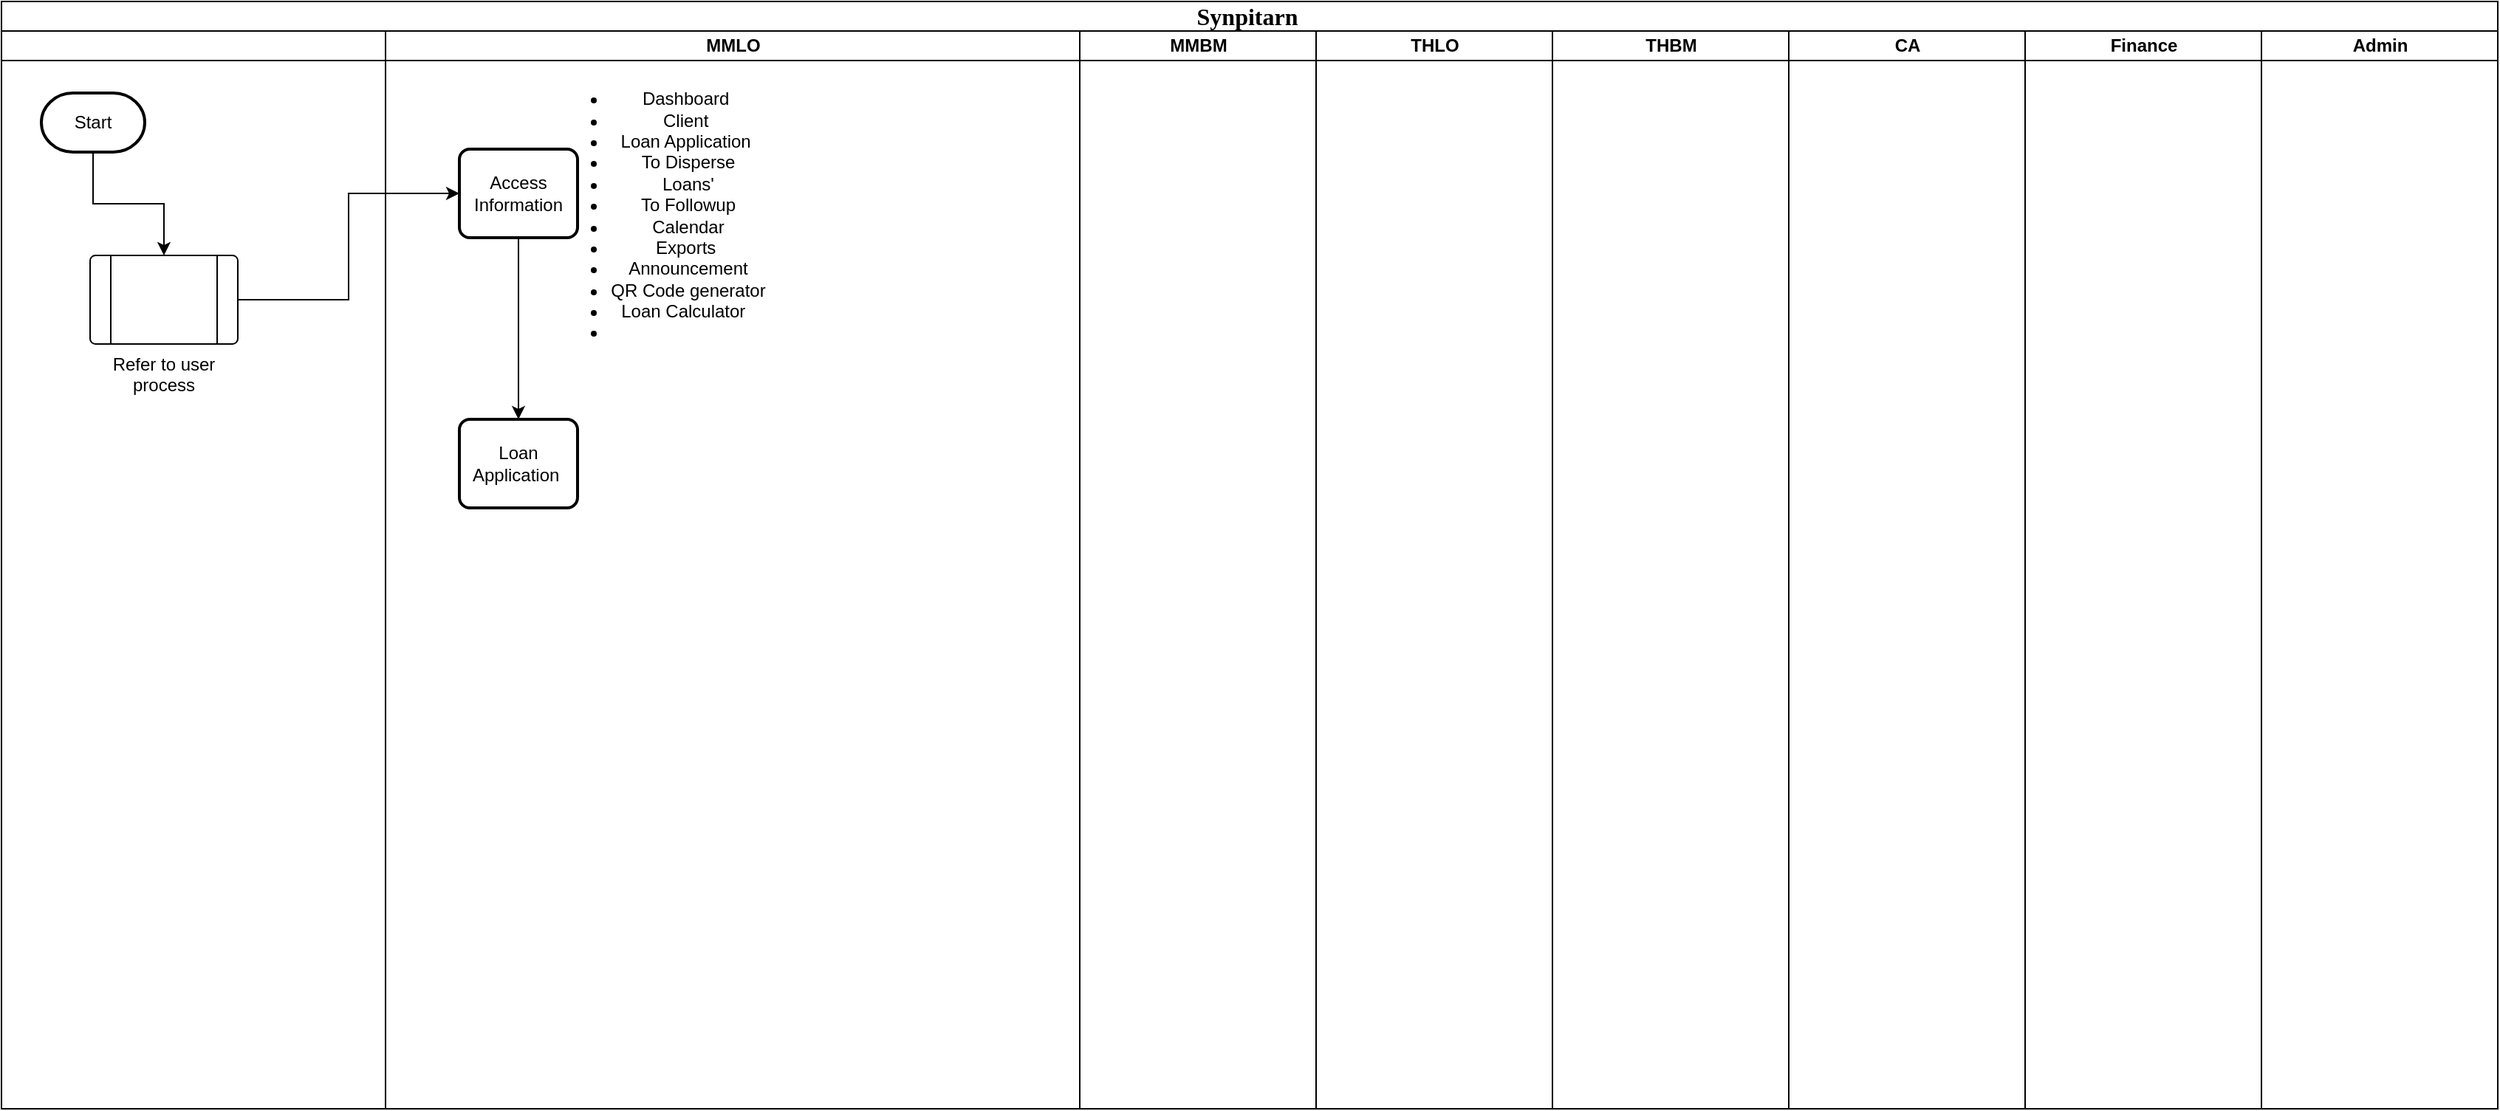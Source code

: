 <mxfile version="24.3.0" type="github" pages="2">
  <diagram name="Overall Process" id="74e2e168-ea6b-b213-b513-2b3c1d86103e">
    <mxGraphModel dx="1674" dy="996" grid="1" gridSize="10" guides="1" tooltips="1" connect="1" arrows="1" fold="1" page="1" pageScale="1" pageWidth="1100" pageHeight="850" background="none" math="0" shadow="0">
      <root>
        <mxCell id="0" />
        <mxCell id="1" parent="0" />
        <mxCell id="77e6c97f196da883-1" value="&lt;font style=&quot;font-size: 16px;&quot;&gt;Synpitarn&amp;nbsp;&lt;/font&gt;" style="swimlane;html=1;childLayout=stackLayout;startSize=20;rounded=0;shadow=0;labelBackgroundColor=none;strokeWidth=1;fontFamily=Verdana;fontSize=8;align=center;" parent="1" vertex="1">
          <mxGeometry x="70" y="40" width="1690" height="750" as="geometry" />
        </mxCell>
        <mxCell id="77e6c97f196da883-2" value="User&amp;nbsp;" style="swimlane;html=1;startSize=20;" parent="77e6c97f196da883-1" vertex="1">
          <mxGeometry y="20" width="730" height="730" as="geometry" />
        </mxCell>
        <mxCell id="YnnHSIq8bNYdfPUVQUDQ-1" value="" style="edgeStyle=orthogonalEdgeStyle;rounded=0;orthogonalLoop=1;jettySize=auto;html=1;" edge="1" parent="77e6c97f196da883-2" source="tUr85hEMFKCuGGwMT5DE-1" target="tUr85hEMFKCuGGwMT5DE-4">
          <mxGeometry relative="1" as="geometry" />
        </mxCell>
        <mxCell id="tUr85hEMFKCuGGwMT5DE-1" value="Start" style="strokeWidth=2;html=1;shape=mxgraph.flowchart.terminator;whiteSpace=wrap;" vertex="1" parent="77e6c97f196da883-2">
          <mxGeometry x="27" y="42" width="70" height="40" as="geometry" />
        </mxCell>
        <mxCell id="QHjLMfbULfTjAOVSKAQn-9" style="edgeStyle=orthogonalEdgeStyle;rounded=0;orthogonalLoop=1;jettySize=auto;html=1;exitX=1;exitY=0.5;exitDx=0;exitDy=0;entryX=0;entryY=0.5;entryDx=0;entryDy=0;" edge="1" parent="77e6c97f196da883-2" source="tUr85hEMFKCuGGwMT5DE-4" target="QHjLMfbULfTjAOVSKAQn-3">
          <mxGeometry relative="1" as="geometry" />
        </mxCell>
        <mxCell id="tUr85hEMFKCuGGwMT5DE-4" value="Refer to user process" style="verticalLabelPosition=bottom;verticalAlign=top;html=1;shape=process;whiteSpace=wrap;rounded=1;size=0.14;arcSize=6;" vertex="1" parent="77e6c97f196da883-2">
          <mxGeometry x="60" y="152" width="100" height="60" as="geometry" />
        </mxCell>
        <mxCell id="77e6c97f196da883-3" value="MMLO" style="swimlane;html=1;startSize=20;" parent="77e6c97f196da883-2" vertex="1">
          <mxGeometry x="260" width="470" height="730" as="geometry" />
        </mxCell>
        <mxCell id="QHjLMfbULfTjAOVSKAQn-8" value="" style="edgeStyle=orthogonalEdgeStyle;rounded=0;orthogonalLoop=1;jettySize=auto;html=1;" edge="1" parent="77e6c97f196da883-3" source="QHjLMfbULfTjAOVSKAQn-3" target="QHjLMfbULfTjAOVSKAQn-5">
          <mxGeometry relative="1" as="geometry" />
        </mxCell>
        <mxCell id="QHjLMfbULfTjAOVSKAQn-3" value="Access Information" style="rounded=1;whiteSpace=wrap;html=1;absoluteArcSize=1;arcSize=14;strokeWidth=2;" vertex="1" parent="77e6c97f196da883-3">
          <mxGeometry x="50" y="80" width="80" height="60" as="geometry" />
        </mxCell>
        <mxCell id="QHjLMfbULfTjAOVSKAQn-4" value="&lt;ul&gt;&lt;li&gt;Dashboard&amp;nbsp;&lt;/li&gt;&lt;li&gt;Client&amp;nbsp;&lt;/li&gt;&lt;li&gt;Loan Application&amp;nbsp;&lt;/li&gt;&lt;li&gt;To Disperse&lt;/li&gt;&lt;li&gt;Loans&#39;&lt;/li&gt;&lt;li&gt;To Followup&lt;/li&gt;&lt;li&gt;Calendar&lt;/li&gt;&lt;li&gt;Exports&amp;nbsp;&lt;/li&gt;&lt;li&gt;Announcement&lt;/li&gt;&lt;li&gt;QR Code generator&lt;/li&gt;&lt;li&gt;Loan Calculator&amp;nbsp;&amp;nbsp;&lt;/li&gt;&lt;li&gt;&lt;br&gt;&lt;/li&gt;&lt;/ul&gt;" style="text;html=1;align=center;verticalAlign=middle;whiteSpace=wrap;rounded=0;" vertex="1" parent="77e6c97f196da883-3">
          <mxGeometry x="100" y="30" width="170" height="190" as="geometry" />
        </mxCell>
        <mxCell id="QHjLMfbULfTjAOVSKAQn-5" value="Loan Application&amp;nbsp;" style="rounded=1;whiteSpace=wrap;html=1;absoluteArcSize=1;arcSize=14;strokeWidth=2;" vertex="1" parent="77e6c97f196da883-3">
          <mxGeometry x="50" y="263" width="80" height="60" as="geometry" />
        </mxCell>
        <mxCell id="77e6c97f196da883-4" value="MMBM" style="swimlane;html=1;startSize=20;" parent="77e6c97f196da883-1" vertex="1">
          <mxGeometry x="730" y="20" width="160" height="730" as="geometry" />
        </mxCell>
        <mxCell id="77e6c97f196da883-5" value="THLO" style="swimlane;html=1;startSize=20;" parent="77e6c97f196da883-1" vertex="1">
          <mxGeometry x="890" y="20" width="160" height="730" as="geometry" />
        </mxCell>
        <mxCell id="77e6c97f196da883-6" value="THBM" style="swimlane;html=1;startSize=20;" parent="77e6c97f196da883-1" vertex="1">
          <mxGeometry x="1050" y="20" width="160" height="730" as="geometry" />
        </mxCell>
        <mxCell id="77e6c97f196da883-7" value="CA" style="swimlane;html=1;startSize=20;" parent="77e6c97f196da883-1" vertex="1">
          <mxGeometry x="1210" y="20" width="160" height="730" as="geometry" />
        </mxCell>
        <mxCell id="4AkkNEqawFSK_mSxzfoR-1" value="Finance" style="swimlane;html=1;startSize=20;" vertex="1" parent="77e6c97f196da883-1">
          <mxGeometry x="1370" y="20" width="160" height="730" as="geometry" />
        </mxCell>
        <mxCell id="4AkkNEqawFSK_mSxzfoR-2" value="Admin" style="swimlane;html=1;startSize=20;" vertex="1" parent="77e6c97f196da883-1">
          <mxGeometry x="1530" y="20" width="160" height="730" as="geometry" />
        </mxCell>
      </root>
    </mxGraphModel>
  </diagram>
  <diagram id="MRnsmGr_uGoNZLXC49wW" name="User ">
    <mxGraphModel dx="1674" dy="996" grid="1" gridSize="10" guides="1" tooltips="1" connect="1" arrows="1" fold="1" page="1" pageScale="1" pageWidth="1169" pageHeight="827" math="0" shadow="0">
      <root>
        <mxCell id="0" />
        <mxCell id="1" parent="0" />
        <mxCell id="__-fWpZtqvuCTr2X6f25-3" value="User&amp;nbsp;" style="swimlane;whiteSpace=wrap;html=1;" vertex="1" parent="1">
          <mxGeometry x="230" y="20" width="800" height="558" as="geometry" />
        </mxCell>
        <mxCell id="__-fWpZtqvuCTr2X6f25-15" value="" style="edgeStyle=orthogonalEdgeStyle;rounded=0;orthogonalLoop=1;jettySize=auto;html=1;" edge="1" parent="__-fWpZtqvuCTr2X6f25-3" source="__-fWpZtqvuCTr2X6f25-1" target="__-fWpZtqvuCTr2X6f25-14">
          <mxGeometry relative="1" as="geometry" />
        </mxCell>
        <mxCell id="__-fWpZtqvuCTr2X6f25-1" value="Open account&amp;nbsp;" style="rounded=0;whiteSpace=wrap;html=1;" vertex="1" parent="__-fWpZtqvuCTr2X6f25-3">
          <mxGeometry x="312" y="189" width="120" height="60" as="geometry" />
        </mxCell>
        <mxCell id="__-fWpZtqvuCTr2X6f25-2" value="Log In Account" style="rounded=0;whiteSpace=wrap;html=1;" vertex="1" parent="__-fWpZtqvuCTr2X6f25-3">
          <mxGeometry x="472" y="70" width="120" height="60" as="geometry" />
        </mxCell>
        <mxCell id="__-fWpZtqvuCTr2X6f25-8" value="" style="edgeStyle=orthogonalEdgeStyle;rounded=0;orthogonalLoop=1;jettySize=auto;html=1;" edge="1" parent="__-fWpZtqvuCTr2X6f25-3" target="__-fWpZtqvuCTr2X6f25-6">
          <mxGeometry relative="1" as="geometry">
            <mxPoint x="110" y="100" as="sourcePoint" />
          </mxGeometry>
        </mxCell>
        <mxCell id="__-fWpZtqvuCTr2X6f25-10" value="" style="edgeStyle=orthogonalEdgeStyle;rounded=0;orthogonalLoop=1;jettySize=auto;html=1;" edge="1" parent="__-fWpZtqvuCTr2X6f25-3" source="__-fWpZtqvuCTr2X6f25-6" target="__-fWpZtqvuCTr2X6f25-9">
          <mxGeometry relative="1" as="geometry" />
        </mxCell>
        <mxCell id="__-fWpZtqvuCTr2X6f25-6" value="Access Information&amp;nbsp;" style="rounded=0;whiteSpace=wrap;html=1;" vertex="1" parent="__-fWpZtqvuCTr2X6f25-3">
          <mxGeometry x="156" y="70" width="120" height="60" as="geometry" />
        </mxCell>
        <mxCell id="__-fWpZtqvuCTr2X6f25-11" value="Yes" style="edgeStyle=orthogonalEdgeStyle;rounded=0;orthogonalLoop=1;jettySize=auto;html=1;" edge="1" parent="__-fWpZtqvuCTr2X6f25-3" source="__-fWpZtqvuCTr2X6f25-9" target="__-fWpZtqvuCTr2X6f25-2">
          <mxGeometry relative="1" as="geometry" />
        </mxCell>
        <mxCell id="__-fWpZtqvuCTr2X6f25-13" value="No" style="edgeStyle=orthogonalEdgeStyle;rounded=0;orthogonalLoop=1;jettySize=auto;html=1;" edge="1" parent="__-fWpZtqvuCTr2X6f25-3" source="__-fWpZtqvuCTr2X6f25-9" target="__-fWpZtqvuCTr2X6f25-1">
          <mxGeometry relative="1" as="geometry" />
        </mxCell>
        <mxCell id="__-fWpZtqvuCTr2X6f25-9" value="Have account?" style="rhombus;whiteSpace=wrap;html=1;" vertex="1" parent="__-fWpZtqvuCTr2X6f25-3">
          <mxGeometry x="332" y="60" width="80" height="80" as="geometry" />
        </mxCell>
        <mxCell id="__-fWpZtqvuCTr2X6f25-14" value="Filled Information and apply loan" style="rounded=0;whiteSpace=wrap;html=1;" vertex="1" parent="__-fWpZtqvuCTr2X6f25-3">
          <mxGeometry x="312" y="284" width="120" height="66" as="geometry" />
        </mxCell>
        <mxCell id="__-fWpZtqvuCTr2X6f25-16" value="&lt;ul&gt;&lt;li&gt;Ph number&lt;/li&gt;&lt;li&gt;Passcode&lt;/li&gt;&lt;/ul&gt;" style="text;html=1;align=center;verticalAlign=middle;resizable=0;points=[];autosize=1;strokeColor=none;fillColor=none;" vertex="1" parent="__-fWpZtqvuCTr2X6f25-3">
          <mxGeometry x="560" y="50" width="120" height="70" as="geometry" />
        </mxCell>
        <mxCell id="__-fWpZtqvuCTr2X6f25-17" value="Start" style="strokeWidth=2;html=1;shape=mxgraph.flowchart.terminator;whiteSpace=wrap;" vertex="1" parent="__-fWpZtqvuCTr2X6f25-3">
          <mxGeometry x="20" y="70" width="100" height="60" as="geometry" />
        </mxCell>
        <mxCell id="__-fWpZtqvuCTr2X6f25-18" value="End" style="strokeWidth=2;html=1;shape=mxgraph.flowchart.terminator;whiteSpace=wrap;" vertex="1" parent="__-fWpZtqvuCTr2X6f25-3">
          <mxGeometry x="492" y="357" width="100" height="60" as="geometry" />
        </mxCell>
        <mxCell id="__-fWpZtqvuCTr2X6f25-21" style="edgeStyle=orthogonalEdgeStyle;rounded=0;orthogonalLoop=1;jettySize=auto;html=1;entryX=0.393;entryY=0.021;entryDx=0;entryDy=0;entryPerimeter=0;" edge="1" parent="__-fWpZtqvuCTr2X6f25-3" source="__-fWpZtqvuCTr2X6f25-2" target="__-fWpZtqvuCTr2X6f25-18">
          <mxGeometry relative="1" as="geometry" />
        </mxCell>
        <mxCell id="__-fWpZtqvuCTr2X6f25-23" style="edgeStyle=orthogonalEdgeStyle;rounded=0;orthogonalLoop=1;jettySize=auto;html=1;entryX=0;entryY=0.5;entryDx=0;entryDy=0;entryPerimeter=0;exitX=0.5;exitY=1;exitDx=0;exitDy=0;" edge="1" parent="__-fWpZtqvuCTr2X6f25-3" source="__-fWpZtqvuCTr2X6f25-14" target="__-fWpZtqvuCTr2X6f25-18">
          <mxGeometry relative="1" as="geometry" />
        </mxCell>
        <mxCell id="__-fWpZtqvuCTr2X6f25-24" value="&lt;ul&gt;&lt;li&gt;Ph number&lt;/li&gt;&lt;/ul&gt;" style="text;html=1;align=center;verticalAlign=middle;resizable=0;points=[];autosize=1;strokeColor=none;fillColor=none;" vertex="1" parent="__-fWpZtqvuCTr2X6f25-3">
          <mxGeometry x="190" y="189" width="120" height="50" as="geometry" />
        </mxCell>
      </root>
    </mxGraphModel>
  </diagram>
</mxfile>
